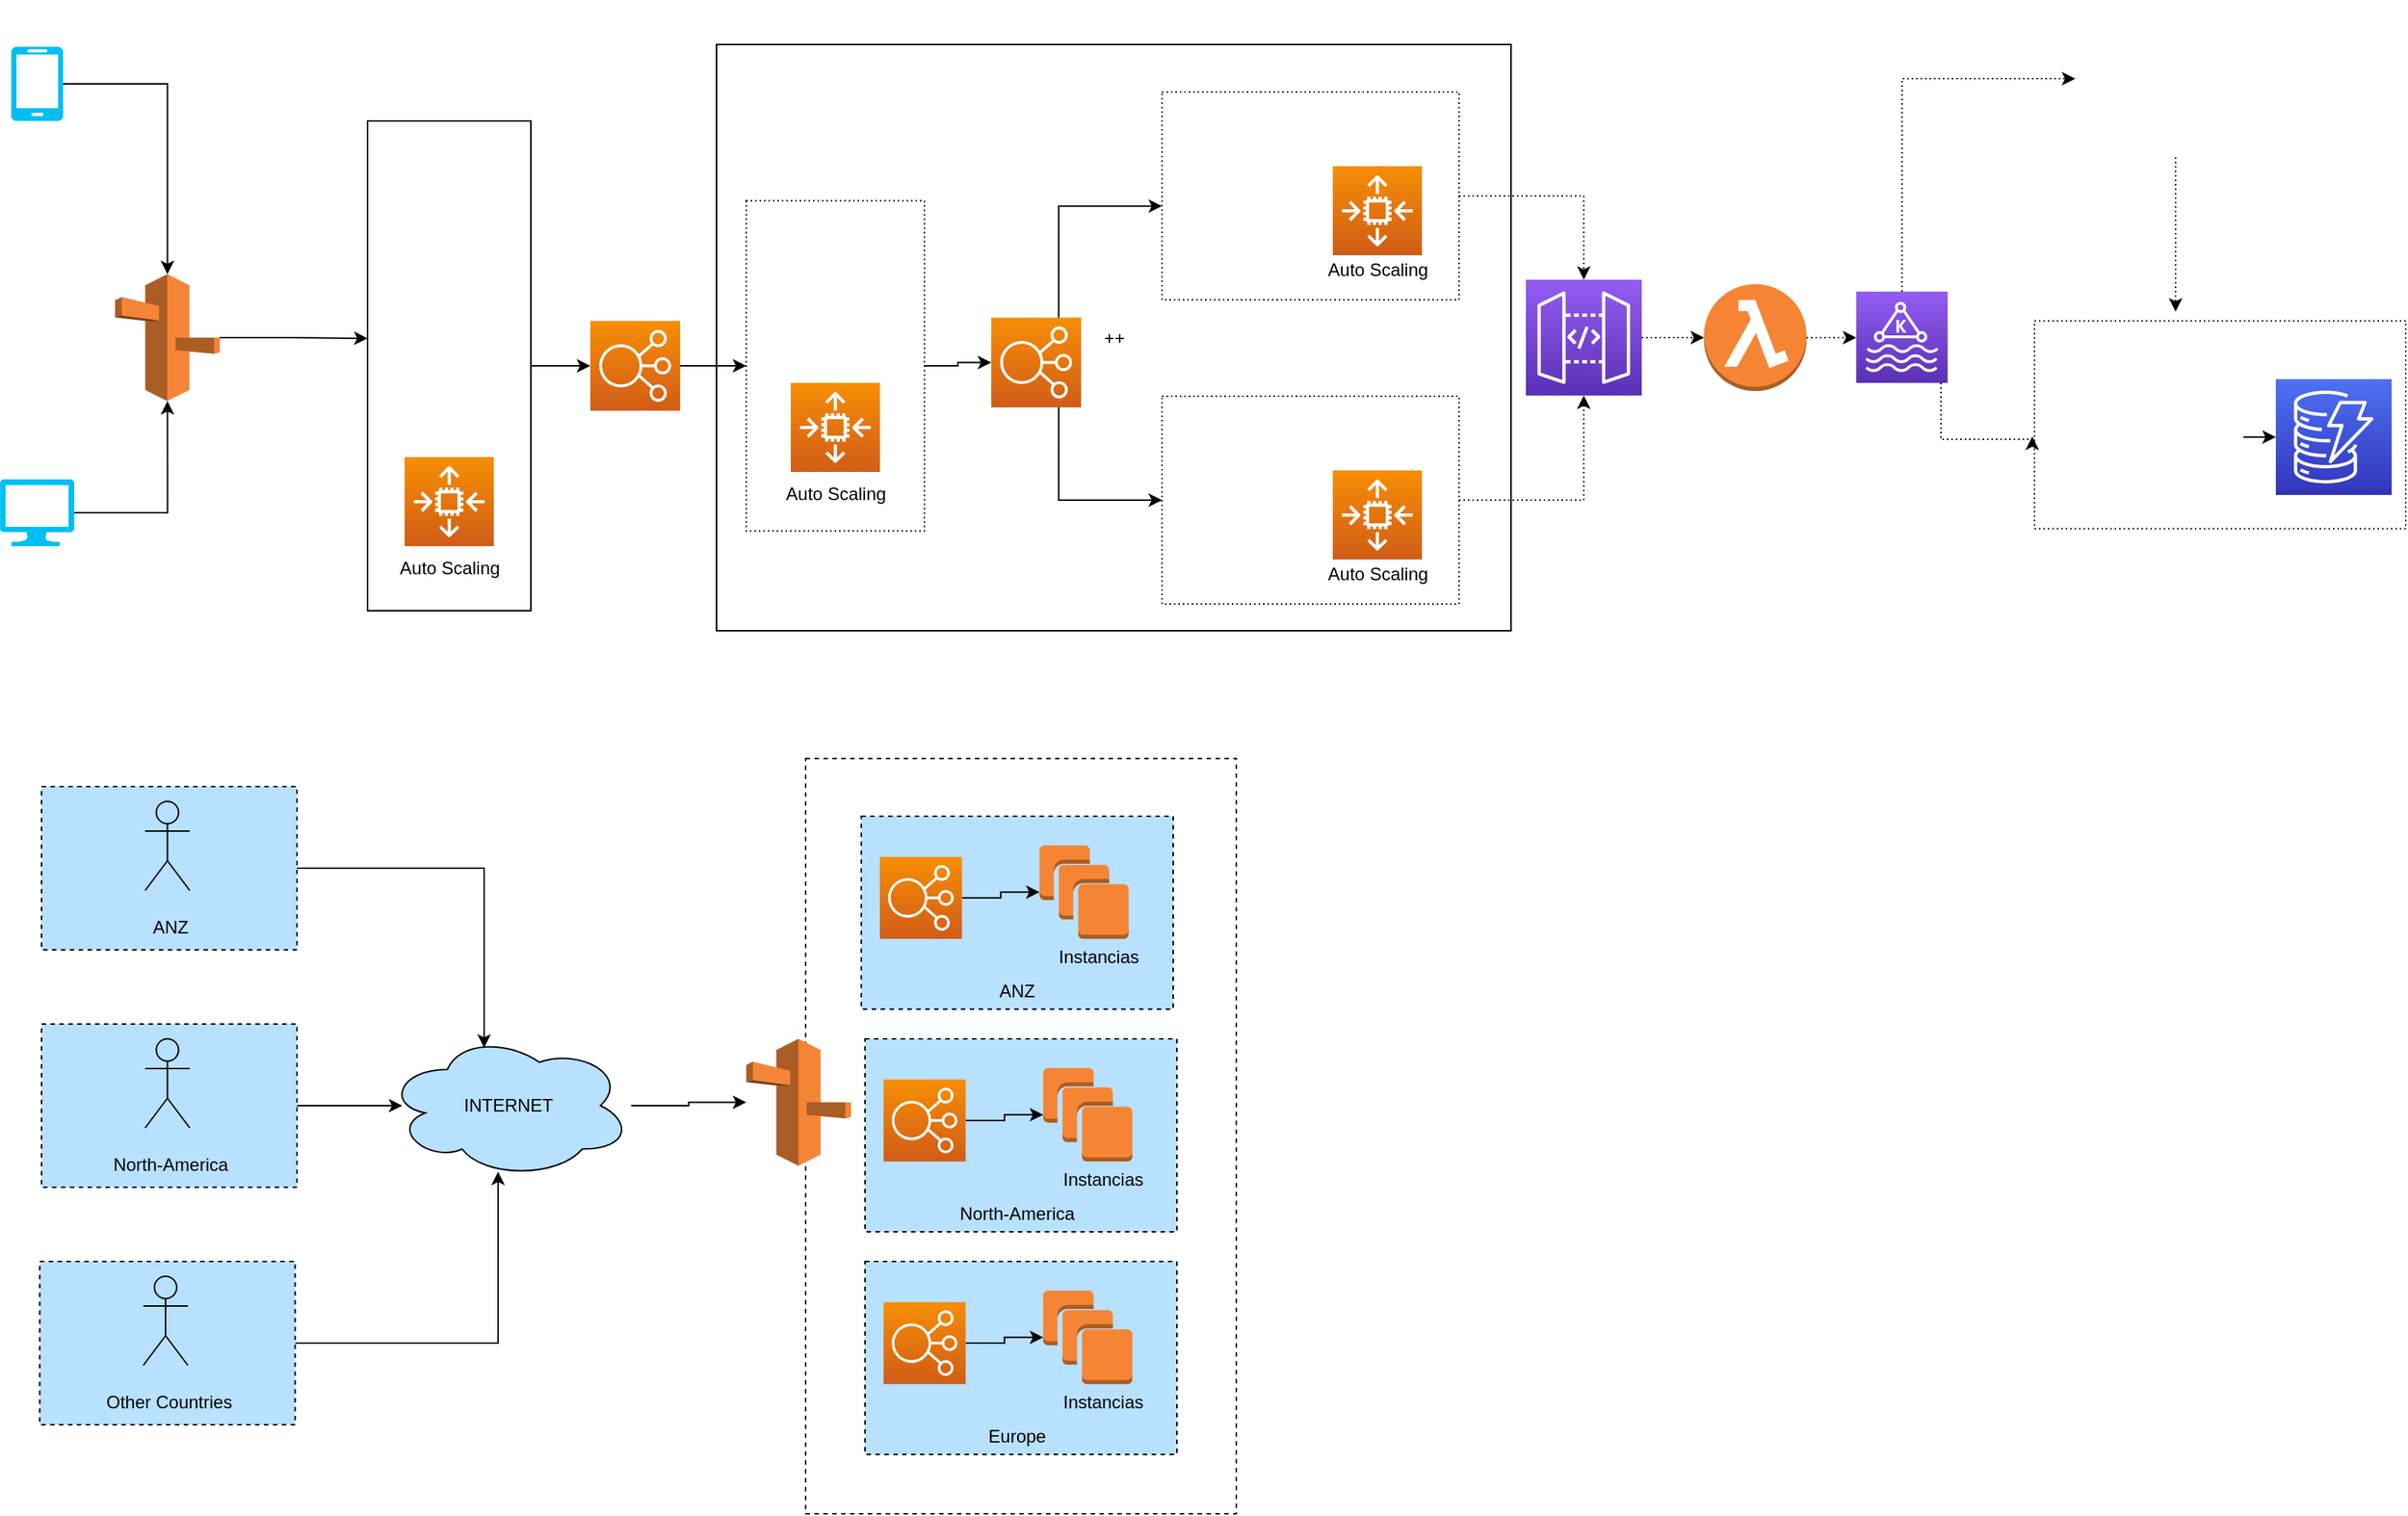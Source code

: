 <mxfile version="15.8.3" type="github">
  <diagram id="Ht1M8jgEwFfnCIfOTk4-" name="Page-1">
    <mxGraphModel dx="2031" dy="2303" grid="1" gridSize="10" guides="1" tooltips="1" connect="1" arrows="1" fold="1" page="1" pageScale="1" pageWidth="1654" pageHeight="1169" math="0" shadow="0">
      <root>
        <mxCell id="0" />
        <mxCell id="1" parent="0" />
        <mxCell id="_Aoh5FXv3OEPfKDgOaNU-10" value="" style="rounded=0;whiteSpace=wrap;html=1;dashed=1;dashPattern=1 2;" vertex="1" parent="1">
          <mxGeometry x="1390" y="-863.75" width="250" height="140" as="geometry" />
        </mxCell>
        <mxCell id="Dyxc_L6sVQ1kKqKvP9iK-9" style="edgeStyle=orthogonalEdgeStyle;rounded=0;orthogonalLoop=1;jettySize=auto;html=1;exitX=1;exitY=0.5;exitDx=0;exitDy=0;entryX=0;entryY=0.5;entryDx=0;entryDy=0;entryPerimeter=0;" parent="1" source="Dyxc_L6sVQ1kKqKvP9iK-8" target="Dyxc_L6sVQ1kKqKvP9iK-6" edge="1">
          <mxGeometry relative="1" as="geometry" />
        </mxCell>
        <mxCell id="Dyxc_L6sVQ1kKqKvP9iK-27" value="++" style="rounded=0;whiteSpace=wrap;html=1;" parent="1" vertex="1">
          <mxGeometry x="502.5" y="-1050" width="535" height="395" as="geometry" />
        </mxCell>
        <mxCell id="Dyxc_L6sVQ1kKqKvP9iK-8" value="" style="rounded=0;whiteSpace=wrap;html=1;" parent="1" vertex="1">
          <mxGeometry x="267.5" y="-998.5" width="110" height="330" as="geometry" />
        </mxCell>
        <mxCell id="Dyxc_L6sVQ1kKqKvP9iK-2" value="" style="shape=image;html=1;verticalAlign=top;verticalLabelPosition=bottom;labelBackgroundColor=#ffffff;imageAspect=0;aspect=fixed;image=https://cdn0.iconfinder.com/data/icons/long-shadow-web-icons/512/angular-128.png" parent="1" vertex="1">
          <mxGeometry x="292.5" y="-942" width="60" height="60" as="geometry" />
        </mxCell>
        <mxCell id="Dyxc_L6sVQ1kKqKvP9iK-3" value="" style="shape=image;html=1;verticalAlign=top;verticalLabelPosition=bottom;labelBackgroundColor=#ffffff;imageAspect=0;aspect=fixed;image=https://cdn0.iconfinder.com/data/icons/long-shadow-web-icons/512/css-128.png" parent="1" vertex="1">
          <mxGeometry x="292.5" y="-862" width="60" height="60" as="geometry" />
        </mxCell>
        <mxCell id="Dyxc_L6sVQ1kKqKvP9iK-4" value="" style="sketch=0;points=[[0,0,0],[0.25,0,0],[0.5,0,0],[0.75,0,0],[1,0,0],[0,1,0],[0.25,1,0],[0.5,1,0],[0.75,1,0],[1,1,0],[0,0.25,0],[0,0.5,0],[0,0.75,0],[1,0.25,0],[1,0.5,0],[1,0.75,0]];outlineConnect=0;fontColor=#232F3E;gradientColor=#F78E04;gradientDirection=north;fillColor=#D05C17;strokeColor=#ffffff;dashed=0;verticalLabelPosition=bottom;verticalAlign=top;align=center;html=1;fontSize=12;fontStyle=0;aspect=fixed;shape=mxgraph.aws4.resourceIcon;resIcon=mxgraph.aws4.auto_scaling2;" parent="1" vertex="1">
          <mxGeometry x="292.5" y="-772" width="60" height="60" as="geometry" />
        </mxCell>
        <mxCell id="Dyxc_L6sVQ1kKqKvP9iK-15" style="edgeStyle=orthogonalEdgeStyle;rounded=0;orthogonalLoop=1;jettySize=auto;html=1;exitX=1;exitY=0.5;exitDx=0;exitDy=0;exitPerimeter=0;entryX=0;entryY=0.5;entryDx=0;entryDy=0;" parent="1" source="Dyxc_L6sVQ1kKqKvP9iK-6" target="Dyxc_L6sVQ1kKqKvP9iK-14" edge="1">
          <mxGeometry relative="1" as="geometry" />
        </mxCell>
        <mxCell id="Dyxc_L6sVQ1kKqKvP9iK-28" style="edgeStyle=orthogonalEdgeStyle;rounded=0;orthogonalLoop=1;jettySize=auto;html=1;exitX=1;exitY=0.5;exitDx=0;exitDy=0;entryX=0;entryY=0.5;entryDx=0;entryDy=0;entryPerimeter=0;" parent="1" source="Dyxc_L6sVQ1kKqKvP9iK-14" target="Dyxc_L6sVQ1kKqKvP9iK-16" edge="1">
          <mxGeometry relative="1" as="geometry" />
        </mxCell>
        <mxCell id="Dyxc_L6sVQ1kKqKvP9iK-14" value="" style="rounded=0;whiteSpace=wrap;html=1;dashed=1;dashPattern=1 2;" parent="1" vertex="1">
          <mxGeometry x="522.5" y="-944.75" width="120" height="222.5" as="geometry" />
        </mxCell>
        <mxCell id="Dyxc_L6sVQ1kKqKvP9iK-6" value="" style="sketch=0;points=[[0,0,0],[0.25,0,0],[0.5,0,0],[0.75,0,0],[1,0,0],[0,1,0],[0.25,1,0],[0.5,1,0],[0.75,1,0],[1,1,0],[0,0.25,0],[0,0.5,0],[0,0.75,0],[1,0.25,0],[1,0.5,0],[1,0.75,0]];outlineConnect=0;fontColor=#232F3E;gradientColor=#F78E04;gradientDirection=north;fillColor=#D05C17;strokeColor=#ffffff;dashed=0;verticalLabelPosition=bottom;verticalAlign=top;align=center;html=1;fontSize=12;fontStyle=0;aspect=fixed;shape=mxgraph.aws4.resourceIcon;resIcon=mxgraph.aws4.elastic_load_balancing;" parent="1" vertex="1">
          <mxGeometry x="417.5" y="-863.75" width="60.5" height="60.5" as="geometry" />
        </mxCell>
        <mxCell id="Dyxc_L6sVQ1kKqKvP9iK-11" value="Auto Scaling" style="text;html=1;strokeColor=none;fillColor=none;align=center;verticalAlign=middle;whiteSpace=wrap;rounded=0;" parent="1" vertex="1">
          <mxGeometry x="287.5" y="-712" width="70" height="30" as="geometry" />
        </mxCell>
        <mxCell id="Dyxc_L6sVQ1kKqKvP9iK-10" value="" style="shape=image;html=1;verticalAlign=top;verticalLabelPosition=bottom;labelBackgroundColor=#ffffff;imageAspect=0;aspect=fixed;image=https://cdn0.iconfinder.com/data/icons/long-shadow-web-icons/512/nodejs-128.png;rounded=0;" parent="1" vertex="1">
          <mxGeometry x="550" y="-902" width="65" height="65" as="geometry" />
        </mxCell>
        <mxCell id="Dyxc_L6sVQ1kKqKvP9iK-12" value="" style="sketch=0;points=[[0,0,0],[0.25,0,0],[0.5,0,0],[0.75,0,0],[1,0,0],[0,1,0],[0.25,1,0],[0.5,1,0],[0.75,1,0],[1,1,0],[0,0.25,0],[0,0.5,0],[0,0.75,0],[1,0.25,0],[1,0.5,0],[1,0.75,0]];outlineConnect=0;fontColor=#232F3E;gradientColor=#F78E04;gradientDirection=north;fillColor=#D05C17;strokeColor=#ffffff;dashed=0;verticalLabelPosition=bottom;verticalAlign=top;align=center;html=1;fontSize=12;fontStyle=0;aspect=fixed;shape=mxgraph.aws4.resourceIcon;resIcon=mxgraph.aws4.auto_scaling2;" parent="1" vertex="1">
          <mxGeometry x="552.5" y="-822" width="60" height="60" as="geometry" />
        </mxCell>
        <mxCell id="Dyxc_L6sVQ1kKqKvP9iK-25" style="edgeStyle=orthogonalEdgeStyle;rounded=0;orthogonalLoop=1;jettySize=auto;html=1;exitX=0.75;exitY=0;exitDx=0;exitDy=0;exitPerimeter=0;entryX=0;entryY=0.549;entryDx=0;entryDy=0;entryPerimeter=0;" parent="1" source="Dyxc_L6sVQ1kKqKvP9iK-16" target="Dyxc_L6sVQ1kKqKvP9iK-17" edge="1">
          <mxGeometry relative="1" as="geometry" />
        </mxCell>
        <mxCell id="Dyxc_L6sVQ1kKqKvP9iK-26" style="edgeStyle=orthogonalEdgeStyle;rounded=0;orthogonalLoop=1;jettySize=auto;html=1;exitX=0.75;exitY=1;exitDx=0;exitDy=0;exitPerimeter=0;entryX=0;entryY=0.5;entryDx=0;entryDy=0;" parent="1" source="Dyxc_L6sVQ1kKqKvP9iK-16" target="Dyxc_L6sVQ1kKqKvP9iK-21" edge="1">
          <mxGeometry relative="1" as="geometry" />
        </mxCell>
        <mxCell id="Dyxc_L6sVQ1kKqKvP9iK-13" value="Auto Scaling" style="text;html=1;strokeColor=none;fillColor=none;align=center;verticalAlign=middle;whiteSpace=wrap;rounded=0;" parent="1" vertex="1">
          <mxGeometry x="547.5" y="-762" width="70" height="30" as="geometry" />
        </mxCell>
        <mxCell id="Dyxc_L6sVQ1kKqKvP9iK-32" style="edgeStyle=orthogonalEdgeStyle;rounded=0;orthogonalLoop=1;jettySize=auto;html=1;exitX=1;exitY=0.5;exitDx=0;exitDy=0;entryX=0.5;entryY=0;entryDx=0;entryDy=0;entryPerimeter=0;dashed=1;dashPattern=1 2;" parent="1" source="Dyxc_L6sVQ1kKqKvP9iK-17" target="Dyxc_L6sVQ1kKqKvP9iK-30" edge="1">
          <mxGeometry relative="1" as="geometry" />
        </mxCell>
        <mxCell id="Dyxc_L6sVQ1kKqKvP9iK-17" value="" style="rounded=0;whiteSpace=wrap;html=1;dashed=1;dashPattern=1 2;" parent="1" vertex="1">
          <mxGeometry x="802.5" y="-1018" width="200" height="140" as="geometry" />
        </mxCell>
        <mxCell id="Dyxc_L6sVQ1kKqKvP9iK-16" value="" style="sketch=0;points=[[0,0,0],[0.25,0,0],[0.5,0,0],[0.75,0,0],[1,0,0],[0,1,0],[0.25,1,0],[0.5,1,0],[0.75,1,0],[1,1,0],[0,0.25,0],[0,0.5,0],[0,0.75,0],[1,0.25,0],[1,0.5,0],[1,0.75,0]];outlineConnect=0;fontColor=#232F3E;gradientColor=#F78E04;gradientDirection=north;fillColor=#D05C17;strokeColor=#ffffff;dashed=0;verticalLabelPosition=bottom;verticalAlign=top;align=center;html=1;fontSize=12;fontStyle=0;aspect=fixed;shape=mxgraph.aws4.resourceIcon;resIcon=mxgraph.aws4.elastic_load_balancing;" parent="1" vertex="1">
          <mxGeometry x="687.5" y="-866" width="60.5" height="60.5" as="geometry" />
        </mxCell>
        <mxCell id="Dyxc_L6sVQ1kKqKvP9iK-18" value="" style="shape=image;html=1;verticalAlign=top;verticalLabelPosition=bottom;labelBackgroundColor=#ffffff;imageAspect=0;aspect=fixed;image=https://cdn0.iconfinder.com/data/icons/long-shadow-web-icons/512/nodejs-128.png;rounded=0;" parent="1" vertex="1">
          <mxGeometry x="812.5" y="-1008" width="65" height="65" as="geometry" />
        </mxCell>
        <mxCell id="Dyxc_L6sVQ1kKqKvP9iK-20" value="Auto Scaling" style="text;html=1;strokeColor=none;fillColor=none;align=center;verticalAlign=middle;whiteSpace=wrap;rounded=0;" parent="1" vertex="1">
          <mxGeometry x="912.5" y="-913" width="70" height="30" as="geometry" />
        </mxCell>
        <mxCell id="Dyxc_L6sVQ1kKqKvP9iK-19" value="" style="sketch=0;points=[[0,0,0],[0.25,0,0],[0.5,0,0],[0.75,0,0],[1,0,0],[0,1,0],[0.25,1,0],[0.5,1,0],[0.75,1,0],[1,1,0],[0,0.25,0],[0,0.5,0],[0,0.75,0],[1,0.25,0],[1,0.5,0],[1,0.75,0]];outlineConnect=0;fontColor=#232F3E;gradientColor=#F78E04;gradientDirection=north;fillColor=#D05C17;strokeColor=#ffffff;dashed=0;verticalLabelPosition=bottom;verticalAlign=top;align=center;html=1;fontSize=12;fontStyle=0;aspect=fixed;shape=mxgraph.aws4.resourceIcon;resIcon=mxgraph.aws4.auto_scaling2;" parent="1" vertex="1">
          <mxGeometry x="917.5" y="-968" width="60" height="60" as="geometry" />
        </mxCell>
        <mxCell id="Dyxc_L6sVQ1kKqKvP9iK-33" style="edgeStyle=orthogonalEdgeStyle;rounded=0;orthogonalLoop=1;jettySize=auto;html=1;exitX=1;exitY=0.5;exitDx=0;exitDy=0;entryX=0.5;entryY=1;entryDx=0;entryDy=0;entryPerimeter=0;dashed=1;dashPattern=1 2;" parent="1" source="Dyxc_L6sVQ1kKqKvP9iK-21" target="Dyxc_L6sVQ1kKqKvP9iK-30" edge="1">
          <mxGeometry relative="1" as="geometry" />
        </mxCell>
        <mxCell id="Dyxc_L6sVQ1kKqKvP9iK-21" value="" style="rounded=0;whiteSpace=wrap;html=1;dashed=1;dashPattern=1 2;" parent="1" vertex="1">
          <mxGeometry x="802.5" y="-813" width="200" height="140" as="geometry" />
        </mxCell>
        <mxCell id="Dyxc_L6sVQ1kKqKvP9iK-22" value="" style="shape=image;html=1;verticalAlign=top;verticalLabelPosition=bottom;labelBackgroundColor=#ffffff;imageAspect=0;aspect=fixed;image=https://cdn0.iconfinder.com/data/icons/long-shadow-web-icons/512/nodejs-128.png;rounded=0;" parent="1" vertex="1">
          <mxGeometry x="812.5" y="-803" width="65" height="65" as="geometry" />
        </mxCell>
        <mxCell id="Dyxc_L6sVQ1kKqKvP9iK-23" value="" style="sketch=0;points=[[0,0,0],[0.25,0,0],[0.5,0,0],[0.75,0,0],[1,0,0],[0,1,0],[0.25,1,0],[0.5,1,0],[0.75,1,0],[1,1,0],[0,0.25,0],[0,0.5,0],[0,0.75,0],[1,0.25,0],[1,0.5,0],[1,0.75,0]];outlineConnect=0;fontColor=#232F3E;gradientColor=#F78E04;gradientDirection=north;fillColor=#D05C17;strokeColor=#ffffff;dashed=0;verticalLabelPosition=bottom;verticalAlign=top;align=center;html=1;fontSize=12;fontStyle=0;aspect=fixed;shape=mxgraph.aws4.resourceIcon;resIcon=mxgraph.aws4.auto_scaling2;" parent="1" vertex="1">
          <mxGeometry x="917.5" y="-763" width="60" height="60" as="geometry" />
        </mxCell>
        <mxCell id="Dyxc_L6sVQ1kKqKvP9iK-24" value="Auto Scaling" style="text;html=1;strokeColor=none;fillColor=none;align=center;verticalAlign=middle;whiteSpace=wrap;rounded=0;" parent="1" vertex="1">
          <mxGeometry x="912.5" y="-708" width="70" height="30" as="geometry" />
        </mxCell>
        <mxCell id="Dyxc_L6sVQ1kKqKvP9iK-39" style="edgeStyle=orthogonalEdgeStyle;rounded=0;orthogonalLoop=1;jettySize=auto;html=1;exitX=0.5;exitY=0;exitDx=0;exitDy=0;exitPerimeter=0;entryX=0;entryY=0.5;entryDx=0;entryDy=0;dashed=1;dashPattern=1 2;" parent="1" source="Dyxc_L6sVQ1kKqKvP9iK-29" target="Dyxc_L6sVQ1kKqKvP9iK-37" edge="1">
          <mxGeometry relative="1" as="geometry" />
        </mxCell>
        <mxCell id="Dyxc_L6sVQ1kKqKvP9iK-40" style="edgeStyle=orthogonalEdgeStyle;rounded=0;orthogonalLoop=1;jettySize=auto;html=1;dashed=1;dashPattern=1 2;entryX=-0.006;entryY=0.556;entryDx=0;entryDy=0;entryPerimeter=0;" parent="1" source="Dyxc_L6sVQ1kKqKvP9iK-29" target="_Aoh5FXv3OEPfKDgOaNU-10" edge="1">
          <mxGeometry relative="1" as="geometry">
            <Array as="points">
              <mxPoint x="1327" y="-784" />
            </Array>
          </mxGeometry>
        </mxCell>
        <mxCell id="Dyxc_L6sVQ1kKqKvP9iK-29" value="" style="sketch=0;points=[[0,0,0],[0.25,0,0],[0.5,0,0],[0.75,0,0],[1,0,0],[0,1,0],[0.25,1,0],[0.5,1,0],[0.75,1,0],[1,1,0],[0,0.25,0],[0,0.5,0],[0,0.75,0],[1,0.25,0],[1,0.5,0],[1,0.75,0]];outlineConnect=0;fontColor=#232F3E;gradientColor=#945DF2;gradientDirection=north;fillColor=#5A30B5;strokeColor=#ffffff;dashed=0;verticalLabelPosition=bottom;verticalAlign=top;align=center;html=1;fontSize=12;fontStyle=0;aspect=fixed;shape=mxgraph.aws4.resourceIcon;resIcon=mxgraph.aws4.managed_streaming_for_kafka;rounded=0;dashPattern=1 2;" parent="1" vertex="1">
          <mxGeometry x="1270" y="-883.5" width="61.5" height="61.5" as="geometry" />
        </mxCell>
        <mxCell id="Dyxc_L6sVQ1kKqKvP9iK-35" style="edgeStyle=orthogonalEdgeStyle;rounded=0;orthogonalLoop=1;jettySize=auto;html=1;exitX=1;exitY=0.5;exitDx=0;exitDy=0;exitPerimeter=0;entryX=0;entryY=0.5;entryDx=0;entryDy=0;entryPerimeter=0;dashed=1;dashPattern=1 2;" parent="1" source="Dyxc_L6sVQ1kKqKvP9iK-30" target="Dyxc_L6sVQ1kKqKvP9iK-34" edge="1">
          <mxGeometry relative="1" as="geometry" />
        </mxCell>
        <mxCell id="Dyxc_L6sVQ1kKqKvP9iK-30" value="" style="sketch=0;points=[[0,0,0],[0.25,0,0],[0.5,0,0],[0.75,0,0],[1,0,0],[0,1,0],[0.25,1,0],[0.5,1,0],[0.75,1,0],[1,1,0],[0,0.25,0],[0,0.5,0],[0,0.75,0],[1,0.25,0],[1,0.5,0],[1,0.75,0]];outlineConnect=0;fontColor=#232F3E;gradientColor=#945DF2;gradientDirection=north;fillColor=#5A30B5;strokeColor=#ffffff;dashed=0;verticalLabelPosition=bottom;verticalAlign=top;align=center;html=1;fontSize=12;fontStyle=0;aspect=fixed;shape=mxgraph.aws4.resourceIcon;resIcon=mxgraph.aws4.api_gateway;rounded=0;dashPattern=1 2;" parent="1" vertex="1">
          <mxGeometry x="1047.5" y="-891.5" width="78" height="78" as="geometry" />
        </mxCell>
        <mxCell id="Dyxc_L6sVQ1kKqKvP9iK-38" style="edgeStyle=orthogonalEdgeStyle;rounded=0;orthogonalLoop=1;jettySize=auto;html=1;exitX=1;exitY=0.5;exitDx=0;exitDy=0;exitPerimeter=0;entryX=0;entryY=0.5;entryDx=0;entryDy=0;entryPerimeter=0;dashed=1;dashPattern=1 2;" parent="1" source="Dyxc_L6sVQ1kKqKvP9iK-34" target="Dyxc_L6sVQ1kKqKvP9iK-29" edge="1">
          <mxGeometry relative="1" as="geometry" />
        </mxCell>
        <mxCell id="Dyxc_L6sVQ1kKqKvP9iK-34" value="" style="outlineConnect=0;dashed=0;verticalLabelPosition=bottom;verticalAlign=top;align=center;html=1;shape=mxgraph.aws3.lambda_function;fillColor=#F58534;gradientColor=none;rounded=0;dashPattern=1 2;" parent="1" vertex="1">
          <mxGeometry x="1167.5" y="-888.5" width="69" height="72" as="geometry" />
        </mxCell>
        <mxCell id="Dyxc_L6sVQ1kKqKvP9iK-41" style="edgeStyle=orthogonalEdgeStyle;rounded=0;orthogonalLoop=1;jettySize=auto;html=1;exitX=0.5;exitY=1;exitDx=0;exitDy=0;dashed=1;dashPattern=1 2;" parent="1" source="Dyxc_L6sVQ1kKqKvP9iK-37" edge="1">
          <mxGeometry relative="1" as="geometry">
            <mxPoint x="1485" y="-870" as="targetPoint" />
          </mxGeometry>
        </mxCell>
        <UserObject label="" lucidchartObjectId="ClKtyy_eUIUr" id="Dyxc_L6sVQ1kKqKvP9iK-37">
          <mxCell style="html=1;overflow=block;blockSpacing=1;whiteSpace=wrap;shape=image;whiteSpace=wrap;fontSize=13;spacing=3.8;strokeColor=none;strokeOpacity=100;strokeWidth=0;image=https://images.lucid.app/images/5b973628-9828-4e17-991e-5c9da4e54e64/content;imageAspect=0;" parent="1" vertex="1">
            <mxGeometry x="1417.5" y="-1080" width="135" height="106" as="geometry" />
          </mxCell>
        </UserObject>
        <mxCell id="_Aoh5FXv3OEPfKDgOaNU-6" style="edgeStyle=orthogonalEdgeStyle;rounded=0;orthogonalLoop=1;jettySize=auto;html=1;exitX=1;exitY=0.5;exitDx=0;exitDy=0;exitPerimeter=0;entryX=0;entryY=0.444;entryDx=0;entryDy=0;entryPerimeter=0;" edge="1" parent="1" source="_Aoh5FXv3OEPfKDgOaNU-1" target="Dyxc_L6sVQ1kKqKvP9iK-8">
          <mxGeometry relative="1" as="geometry" />
        </mxCell>
        <mxCell id="Dyxc_L6sVQ1kKqKvP9iK-36" value="" style="sketch=0;points=[[0,0,0],[0.25,0,0],[0.5,0,0],[0.75,0,0],[1,0,0],[0,1,0],[0.25,1,0],[0.5,1,0],[0.75,1,0],[1,1,0],[0,0.25,0],[0,0.5,0],[0,0.75,0],[1,0.25,0],[1,0.5,0],[1,0.75,0]];outlineConnect=0;fontColor=#232F3E;gradientColor=#4D72F3;gradientDirection=north;fillColor=#3334B9;strokeColor=#ffffff;dashed=0;verticalLabelPosition=bottom;verticalAlign=top;align=center;html=1;fontSize=12;fontStyle=0;aspect=fixed;shape=mxgraph.aws4.resourceIcon;resIcon=mxgraph.aws4.dynamodb;rounded=0;dashPattern=1 2;" parent="1" vertex="1">
          <mxGeometry x="1552.5" y="-824.5" width="78" height="78" as="geometry" />
        </mxCell>
        <mxCell id="_Aoh5FXv3OEPfKDgOaNU-1" value="" style="outlineConnect=0;dashed=0;verticalLabelPosition=bottom;verticalAlign=top;align=center;html=1;shape=mxgraph.aws3.route_53;fillColor=#F58536;gradientColor=none;" vertex="1" parent="1">
          <mxGeometry x="97.5" y="-895.25" width="70.5" height="85.5" as="geometry" />
        </mxCell>
        <mxCell id="_Aoh5FXv3OEPfKDgOaNU-4" style="edgeStyle=orthogonalEdgeStyle;rounded=0;orthogonalLoop=1;jettySize=auto;html=1;" edge="1" parent="1" source="_Aoh5FXv3OEPfKDgOaNU-2" target="_Aoh5FXv3OEPfKDgOaNU-1">
          <mxGeometry relative="1" as="geometry" />
        </mxCell>
        <mxCell id="_Aoh5FXv3OEPfKDgOaNU-2" value="" style="verticalLabelPosition=bottom;html=1;verticalAlign=top;align=center;strokeColor=none;fillColor=#00BEF2;shape=mxgraph.azure.mobile;pointerEvents=1;" vertex="1" parent="1">
          <mxGeometry x="27.5" y="-1048.5" width="35" height="50" as="geometry" />
        </mxCell>
        <mxCell id="_Aoh5FXv3OEPfKDgOaNU-5" style="edgeStyle=orthogonalEdgeStyle;rounded=0;orthogonalLoop=1;jettySize=auto;html=1;exitX=1;exitY=0.5;exitDx=0;exitDy=0;exitPerimeter=0;entryX=0.5;entryY=1;entryDx=0;entryDy=0;entryPerimeter=0;" edge="1" parent="1" source="_Aoh5FXv3OEPfKDgOaNU-3" target="_Aoh5FXv3OEPfKDgOaNU-1">
          <mxGeometry relative="1" as="geometry" />
        </mxCell>
        <mxCell id="_Aoh5FXv3OEPfKDgOaNU-3" value="" style="verticalLabelPosition=bottom;html=1;verticalAlign=top;align=center;strokeColor=none;fillColor=#00BEF2;shape=mxgraph.azure.computer;pointerEvents=1;" vertex="1" parent="1">
          <mxGeometry x="20" y="-757" width="50" height="45" as="geometry" />
        </mxCell>
        <mxCell id="_Aoh5FXv3OEPfKDgOaNU-9" style="edgeStyle=orthogonalEdgeStyle;rounded=0;orthogonalLoop=1;jettySize=auto;html=1;" edge="1" parent="1" source="_Aoh5FXv3OEPfKDgOaNU-7" target="Dyxc_L6sVQ1kKqKvP9iK-36">
          <mxGeometry relative="1" as="geometry" />
        </mxCell>
        <mxCell id="_Aoh5FXv3OEPfKDgOaNU-7" value="" style="shape=image;verticalLabelPosition=bottom;labelBackgroundColor=#ffffff;verticalAlign=top;aspect=fixed;imageAspect=0;image=https://2.bp.blogspot.com/-Z6UOgkPfGV8/Wv4U-1xGDEI/AAAAAAAAOC0/cS502Pkq2BUU-cvQ0IuauAF2B0br6h30wCLcBGAs/s1600/screen-shot-2014-10-25-at-14-29-50.png;" vertex="1" parent="1">
          <mxGeometry x="1410" y="-808" width="120.62" height="45" as="geometry" />
        </mxCell>
        <mxCell id="_Aoh5FXv3OEPfKDgOaNU-54" style="edgeStyle=orthogonalEdgeStyle;rounded=0;orthogonalLoop=1;jettySize=auto;html=1;exitX=1;exitY=0.5;exitDx=0;exitDy=0;entryX=0.4;entryY=0.1;entryDx=0;entryDy=0;entryPerimeter=0;" edge="1" parent="1" source="_Aoh5FXv3OEPfKDgOaNU-11" target="_Aoh5FXv3OEPfKDgOaNU-26">
          <mxGeometry relative="1" as="geometry" />
        </mxCell>
        <mxCell id="_Aoh5FXv3OEPfKDgOaNU-11" value="" style="rounded=0;whiteSpace=wrap;html=1;dashed=1;fillColor=#B8E0FF;" vertex="1" parent="1">
          <mxGeometry x="48" y="-550" width="172" height="110" as="geometry" />
        </mxCell>
        <mxCell id="_Aoh5FXv3OEPfKDgOaNU-13" value="ANZ" style="text;html=1;strokeColor=none;fillColor=none;align=center;verticalAlign=middle;whiteSpace=wrap;rounded=0;dashed=1;" vertex="1" parent="1">
          <mxGeometry x="50" y="-470" width="170" height="30" as="geometry" />
        </mxCell>
        <mxCell id="_Aoh5FXv3OEPfKDgOaNU-14" value="" style="shape=umlActor;verticalLabelPosition=bottom;verticalAlign=top;html=1;outlineConnect=0;fillColor=#B8E0FF;" vertex="1" parent="1">
          <mxGeometry x="117.75" y="-540" width="30" height="60" as="geometry" />
        </mxCell>
        <mxCell id="_Aoh5FXv3OEPfKDgOaNU-55" style="edgeStyle=orthogonalEdgeStyle;rounded=0;orthogonalLoop=1;jettySize=auto;html=1;entryX=0.066;entryY=0.5;entryDx=0;entryDy=0;entryPerimeter=0;" edge="1" parent="1" source="_Aoh5FXv3OEPfKDgOaNU-20" target="_Aoh5FXv3OEPfKDgOaNU-26">
          <mxGeometry relative="1" as="geometry" />
        </mxCell>
        <mxCell id="_Aoh5FXv3OEPfKDgOaNU-20" value="" style="rounded=0;whiteSpace=wrap;html=1;dashed=1;fillColor=#B8E0FF;" vertex="1" parent="1">
          <mxGeometry x="48" y="-390" width="172" height="110" as="geometry" />
        </mxCell>
        <mxCell id="_Aoh5FXv3OEPfKDgOaNU-21" value="North-America" style="text;html=1;strokeColor=none;fillColor=none;align=center;verticalAlign=middle;whiteSpace=wrap;rounded=0;dashed=1;" vertex="1" parent="1">
          <mxGeometry x="50" y="-310" width="170" height="30" as="geometry" />
        </mxCell>
        <mxCell id="_Aoh5FXv3OEPfKDgOaNU-22" value="" style="shape=umlActor;verticalLabelPosition=bottom;verticalAlign=top;html=1;outlineConnect=0;fillColor=#B8E0FF;" vertex="1" parent="1">
          <mxGeometry x="117.75" y="-380" width="30" height="60" as="geometry" />
        </mxCell>
        <mxCell id="_Aoh5FXv3OEPfKDgOaNU-56" style="edgeStyle=orthogonalEdgeStyle;rounded=0;orthogonalLoop=1;jettySize=auto;html=1;exitX=1;exitY=0.5;exitDx=0;exitDy=0;entryX=0.457;entryY=0.956;entryDx=0;entryDy=0;entryPerimeter=0;" edge="1" parent="1" source="_Aoh5FXv3OEPfKDgOaNU-23" target="_Aoh5FXv3OEPfKDgOaNU-26">
          <mxGeometry relative="1" as="geometry" />
        </mxCell>
        <mxCell id="_Aoh5FXv3OEPfKDgOaNU-23" value="" style="rounded=0;whiteSpace=wrap;html=1;dashed=1;fillColor=#B8E0FF;" vertex="1" parent="1">
          <mxGeometry x="46.75" y="-230" width="172" height="110" as="geometry" />
        </mxCell>
        <mxCell id="_Aoh5FXv3OEPfKDgOaNU-24" value="Other Countries" style="text;html=1;strokeColor=none;fillColor=none;align=center;verticalAlign=middle;whiteSpace=wrap;rounded=0;dashed=1;" vertex="1" parent="1">
          <mxGeometry x="48.75" y="-150" width="170" height="30" as="geometry" />
        </mxCell>
        <mxCell id="_Aoh5FXv3OEPfKDgOaNU-25" value="" style="shape=umlActor;verticalLabelPosition=bottom;verticalAlign=top;html=1;outlineConnect=0;fillColor=#B8E0FF;" vertex="1" parent="1">
          <mxGeometry x="116.5" y="-220" width="30" height="60" as="geometry" />
        </mxCell>
        <mxCell id="_Aoh5FXv3OEPfKDgOaNU-57" style="edgeStyle=orthogonalEdgeStyle;rounded=0;orthogonalLoop=1;jettySize=auto;html=1;" edge="1" parent="1" source="_Aoh5FXv3OEPfKDgOaNU-26" target="_Aoh5FXv3OEPfKDgOaNU-28">
          <mxGeometry relative="1" as="geometry" />
        </mxCell>
        <mxCell id="_Aoh5FXv3OEPfKDgOaNU-26" value="INTERNET" style="ellipse;shape=cloud;whiteSpace=wrap;html=1;fillColor=#B8E0FF;" vertex="1" parent="1">
          <mxGeometry x="280" y="-383.75" width="165" height="97.5" as="geometry" />
        </mxCell>
        <mxCell id="_Aoh5FXv3OEPfKDgOaNU-27" value="" style="rounded=0;whiteSpace=wrap;html=1;dashed=1;fillColor=#FFFFFF;" vertex="1" parent="1">
          <mxGeometry x="562.5" y="-568.87" width="290" height="508.87" as="geometry" />
        </mxCell>
        <mxCell id="_Aoh5FXv3OEPfKDgOaNU-28" value="" style="outlineConnect=0;dashed=0;verticalLabelPosition=bottom;verticalAlign=top;align=center;html=1;shape=mxgraph.aws3.route_53;fillColor=#F58536;gradientColor=none;" vertex="1" parent="1">
          <mxGeometry x="522.5" y="-380" width="70.5" height="85.5" as="geometry" />
        </mxCell>
        <mxCell id="_Aoh5FXv3OEPfKDgOaNU-29" value="" style="rounded=0;whiteSpace=wrap;html=1;dashed=1;fillColor=#B8E0FF;" vertex="1" parent="1">
          <mxGeometry x="600" y="-530" width="210" height="130" as="geometry" />
        </mxCell>
        <mxCell id="_Aoh5FXv3OEPfKDgOaNU-33" style="edgeStyle=orthogonalEdgeStyle;rounded=0;orthogonalLoop=1;jettySize=auto;html=1;exitX=1;exitY=0.5;exitDx=0;exitDy=0;exitPerimeter=0;entryX=0;entryY=0.5;entryDx=0;entryDy=0;entryPerimeter=0;" edge="1" parent="1" source="_Aoh5FXv3OEPfKDgOaNU-30" target="_Aoh5FXv3OEPfKDgOaNU-31">
          <mxGeometry relative="1" as="geometry" />
        </mxCell>
        <mxCell id="_Aoh5FXv3OEPfKDgOaNU-30" value="" style="sketch=0;points=[[0,0,0],[0.25,0,0],[0.5,0,0],[0.75,0,0],[1,0,0],[0,1,0],[0.25,1,0],[0.5,1,0],[0.75,1,0],[1,1,0],[0,0.25,0],[0,0.5,0],[0,0.75,0],[1,0.25,0],[1,0.5,0],[1,0.75,0]];outlineConnect=0;fontColor=#232F3E;gradientColor=#F78E04;gradientDirection=north;fillColor=#D05C17;strokeColor=#ffffff;dashed=0;verticalLabelPosition=bottom;verticalAlign=top;align=center;html=1;fontSize=12;fontStyle=0;aspect=fixed;shape=mxgraph.aws4.resourceIcon;resIcon=mxgraph.aws4.elastic_load_balancing;" vertex="1" parent="1">
          <mxGeometry x="612.5" y="-502.62" width="55.25" height="55.25" as="geometry" />
        </mxCell>
        <mxCell id="_Aoh5FXv3OEPfKDgOaNU-31" value="" style="outlineConnect=0;dashed=0;verticalLabelPosition=bottom;verticalAlign=top;align=center;html=1;shape=mxgraph.aws3.instances;fillColor=#F58534;gradientColor=none;" vertex="1" parent="1">
          <mxGeometry x="720" y="-510.37" width="60" height="63" as="geometry" />
        </mxCell>
        <mxCell id="_Aoh5FXv3OEPfKDgOaNU-32" value="Instancias" style="text;html=1;strokeColor=none;fillColor=none;align=center;verticalAlign=middle;whiteSpace=wrap;rounded=0;" vertex="1" parent="1">
          <mxGeometry x="730" y="-450" width="60" height="30" as="geometry" />
        </mxCell>
        <mxCell id="_Aoh5FXv3OEPfKDgOaNU-34" value="ANZ" style="text;html=1;strokeColor=none;fillColor=none;align=center;verticalAlign=middle;whiteSpace=wrap;rounded=0;" vertex="1" parent="1">
          <mxGeometry x="675" y="-427.5" width="60" height="30" as="geometry" />
        </mxCell>
        <mxCell id="_Aoh5FXv3OEPfKDgOaNU-42" value="" style="rounded=0;whiteSpace=wrap;html=1;dashed=1;fillColor=#B8E0FF;" vertex="1" parent="1">
          <mxGeometry x="602.5" y="-380" width="210" height="130" as="geometry" />
        </mxCell>
        <mxCell id="_Aoh5FXv3OEPfKDgOaNU-43" style="edgeStyle=orthogonalEdgeStyle;rounded=0;orthogonalLoop=1;jettySize=auto;html=1;exitX=1;exitY=0.5;exitDx=0;exitDy=0;exitPerimeter=0;entryX=0;entryY=0.5;entryDx=0;entryDy=0;entryPerimeter=0;" edge="1" parent="1" source="_Aoh5FXv3OEPfKDgOaNU-44" target="_Aoh5FXv3OEPfKDgOaNU-45">
          <mxGeometry relative="1" as="geometry" />
        </mxCell>
        <mxCell id="_Aoh5FXv3OEPfKDgOaNU-44" value="" style="sketch=0;points=[[0,0,0],[0.25,0,0],[0.5,0,0],[0.75,0,0],[1,0,0],[0,1,0],[0.25,1,0],[0.5,1,0],[0.75,1,0],[1,1,0],[0,0.25,0],[0,0.5,0],[0,0.75,0],[1,0.25,0],[1,0.5,0],[1,0.75,0]];outlineConnect=0;fontColor=#232F3E;gradientColor=#F78E04;gradientDirection=north;fillColor=#D05C17;strokeColor=#ffffff;dashed=0;verticalLabelPosition=bottom;verticalAlign=top;align=center;html=1;fontSize=12;fontStyle=0;aspect=fixed;shape=mxgraph.aws4.resourceIcon;resIcon=mxgraph.aws4.elastic_load_balancing;" vertex="1" parent="1">
          <mxGeometry x="615" y="-352.62" width="55.25" height="55.25" as="geometry" />
        </mxCell>
        <mxCell id="_Aoh5FXv3OEPfKDgOaNU-45" value="" style="outlineConnect=0;dashed=0;verticalLabelPosition=bottom;verticalAlign=top;align=center;html=1;shape=mxgraph.aws3.instances;fillColor=#F58534;gradientColor=none;" vertex="1" parent="1">
          <mxGeometry x="722.5" y="-360.37" width="60" height="63" as="geometry" />
        </mxCell>
        <mxCell id="_Aoh5FXv3OEPfKDgOaNU-46" value="Instancias" style="text;html=1;strokeColor=none;fillColor=none;align=center;verticalAlign=middle;whiteSpace=wrap;rounded=0;" vertex="1" parent="1">
          <mxGeometry x="732.5" y="-300" width="60" height="30" as="geometry" />
        </mxCell>
        <mxCell id="_Aoh5FXv3OEPfKDgOaNU-47" value="North-America" style="text;html=1;strokeColor=none;fillColor=none;align=center;verticalAlign=middle;whiteSpace=wrap;rounded=0;" vertex="1" parent="1">
          <mxGeometry x="600" y="-277.5" width="210" height="30" as="geometry" />
        </mxCell>
        <mxCell id="_Aoh5FXv3OEPfKDgOaNU-48" value="" style="rounded=0;whiteSpace=wrap;html=1;dashed=1;fillColor=#B8E0FF;" vertex="1" parent="1">
          <mxGeometry x="602.5" y="-230" width="210" height="130" as="geometry" />
        </mxCell>
        <mxCell id="_Aoh5FXv3OEPfKDgOaNU-49" style="edgeStyle=orthogonalEdgeStyle;rounded=0;orthogonalLoop=1;jettySize=auto;html=1;exitX=1;exitY=0.5;exitDx=0;exitDy=0;exitPerimeter=0;entryX=0;entryY=0.5;entryDx=0;entryDy=0;entryPerimeter=0;" edge="1" parent="1" source="_Aoh5FXv3OEPfKDgOaNU-50" target="_Aoh5FXv3OEPfKDgOaNU-51">
          <mxGeometry relative="1" as="geometry" />
        </mxCell>
        <mxCell id="_Aoh5FXv3OEPfKDgOaNU-50" value="" style="sketch=0;points=[[0,0,0],[0.25,0,0],[0.5,0,0],[0.75,0,0],[1,0,0],[0,1,0],[0.25,1,0],[0.5,1,0],[0.75,1,0],[1,1,0],[0,0.25,0],[0,0.5,0],[0,0.75,0],[1,0.25,0],[1,0.5,0],[1,0.75,0]];outlineConnect=0;fontColor=#232F3E;gradientColor=#F78E04;gradientDirection=north;fillColor=#D05C17;strokeColor=#ffffff;dashed=0;verticalLabelPosition=bottom;verticalAlign=top;align=center;html=1;fontSize=12;fontStyle=0;aspect=fixed;shape=mxgraph.aws4.resourceIcon;resIcon=mxgraph.aws4.elastic_load_balancing;" vertex="1" parent="1">
          <mxGeometry x="615" y="-202.62" width="55.25" height="55.25" as="geometry" />
        </mxCell>
        <mxCell id="_Aoh5FXv3OEPfKDgOaNU-51" value="" style="outlineConnect=0;dashed=0;verticalLabelPosition=bottom;verticalAlign=top;align=center;html=1;shape=mxgraph.aws3.instances;fillColor=#F58534;gradientColor=none;" vertex="1" parent="1">
          <mxGeometry x="722.5" y="-210.37" width="60" height="63" as="geometry" />
        </mxCell>
        <mxCell id="_Aoh5FXv3OEPfKDgOaNU-52" value="Instancias" style="text;html=1;strokeColor=none;fillColor=none;align=center;verticalAlign=middle;whiteSpace=wrap;rounded=0;" vertex="1" parent="1">
          <mxGeometry x="732.5" y="-150" width="60" height="30" as="geometry" />
        </mxCell>
        <mxCell id="_Aoh5FXv3OEPfKDgOaNU-53" value="Europe" style="text;html=1;strokeColor=none;fillColor=none;align=center;verticalAlign=middle;whiteSpace=wrap;rounded=0;" vertex="1" parent="1">
          <mxGeometry x="600" y="-127.5" width="210" height="30" as="geometry" />
        </mxCell>
      </root>
    </mxGraphModel>
  </diagram>
</mxfile>
